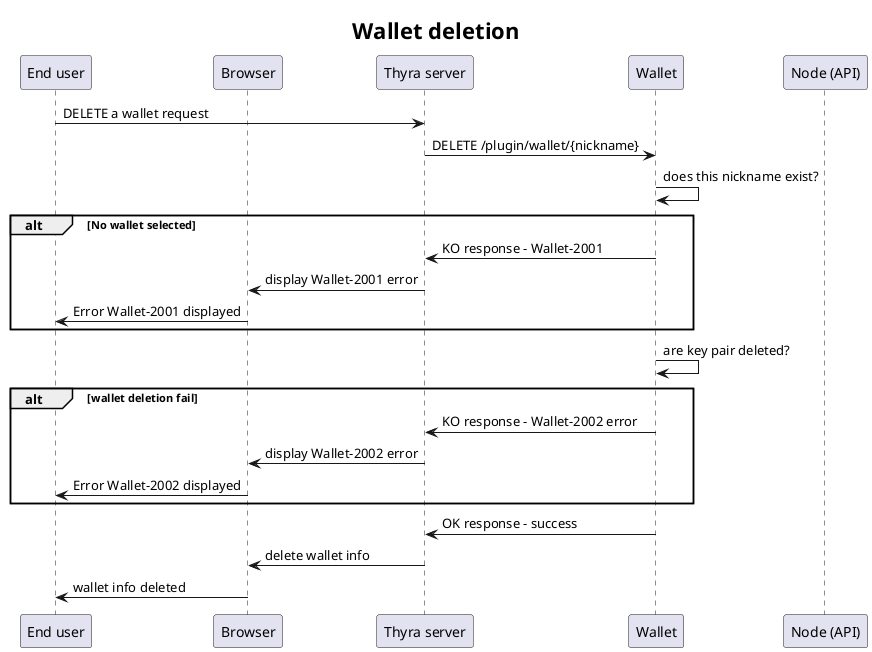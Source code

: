 @startuml Delete request
participant "End user" as user
participant "Browser" as ui
participant "Thyra server" as thyra
participant "Wallet" as w
participant "Node (API)" as node
title "= **Wallet deletion**"

user -> thyra: DELETE a wallet request 
thyra -> w: DELETE /plugin/wallet/{nickname}
w -> w: does this nickname exist?
alt No wallet selected
    w -> thyra: KO response - Wallet-2001
    thyra -> ui: display Wallet-2001 error 
    ui -> user: Error Wallet-2001 displayed 
end
w -> w: are key pair deleted?
alt wallet deletion fail
    w -> thyra: KO response - Wallet-2002 error
    thyra -> ui: display Wallet-2002 error
    ui -> user: Error Wallet-2002 displayed
end
w -> thyra: OK response - success
thyra -> ui: delete wallet info
ui -> user: wallet info deleted
@enduml
